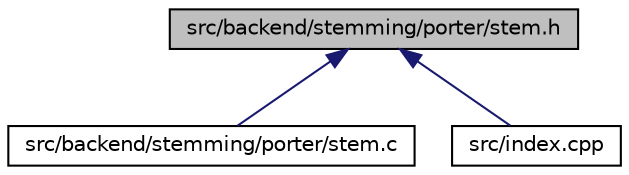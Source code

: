 digraph G
{
 // INTERACTIVE_SVG=YES
  edge [fontname="Helvetica",fontsize="10",labelfontname="Helvetica",labelfontsize="10"];
  node [fontname="Helvetica",fontsize="10",shape=record];
  Node1 [label="src/backend/stemming/porter/stem.h",height=0.2,width=0.4,color="black", fillcolor="grey75", style="filled" fontcolor="black"];
  Node1 -> Node2 [dir="back",color="midnightblue",fontsize="10",style="solid",fontname="Helvetica"];
  Node2 [label="src/backend/stemming/porter/stem.c",height=0.2,width=0.4,color="black", fillcolor="white", style="filled",URL="$dd/df8/stem_8c.html"];
  Node1 -> Node3 [dir="back",color="midnightblue",fontsize="10",style="solid",fontname="Helvetica"];
  Node3 [label="src/index.cpp",height=0.2,width=0.4,color="black", fillcolor="white", style="filled",URL="$db/d14/index_8cpp.html"];
}
